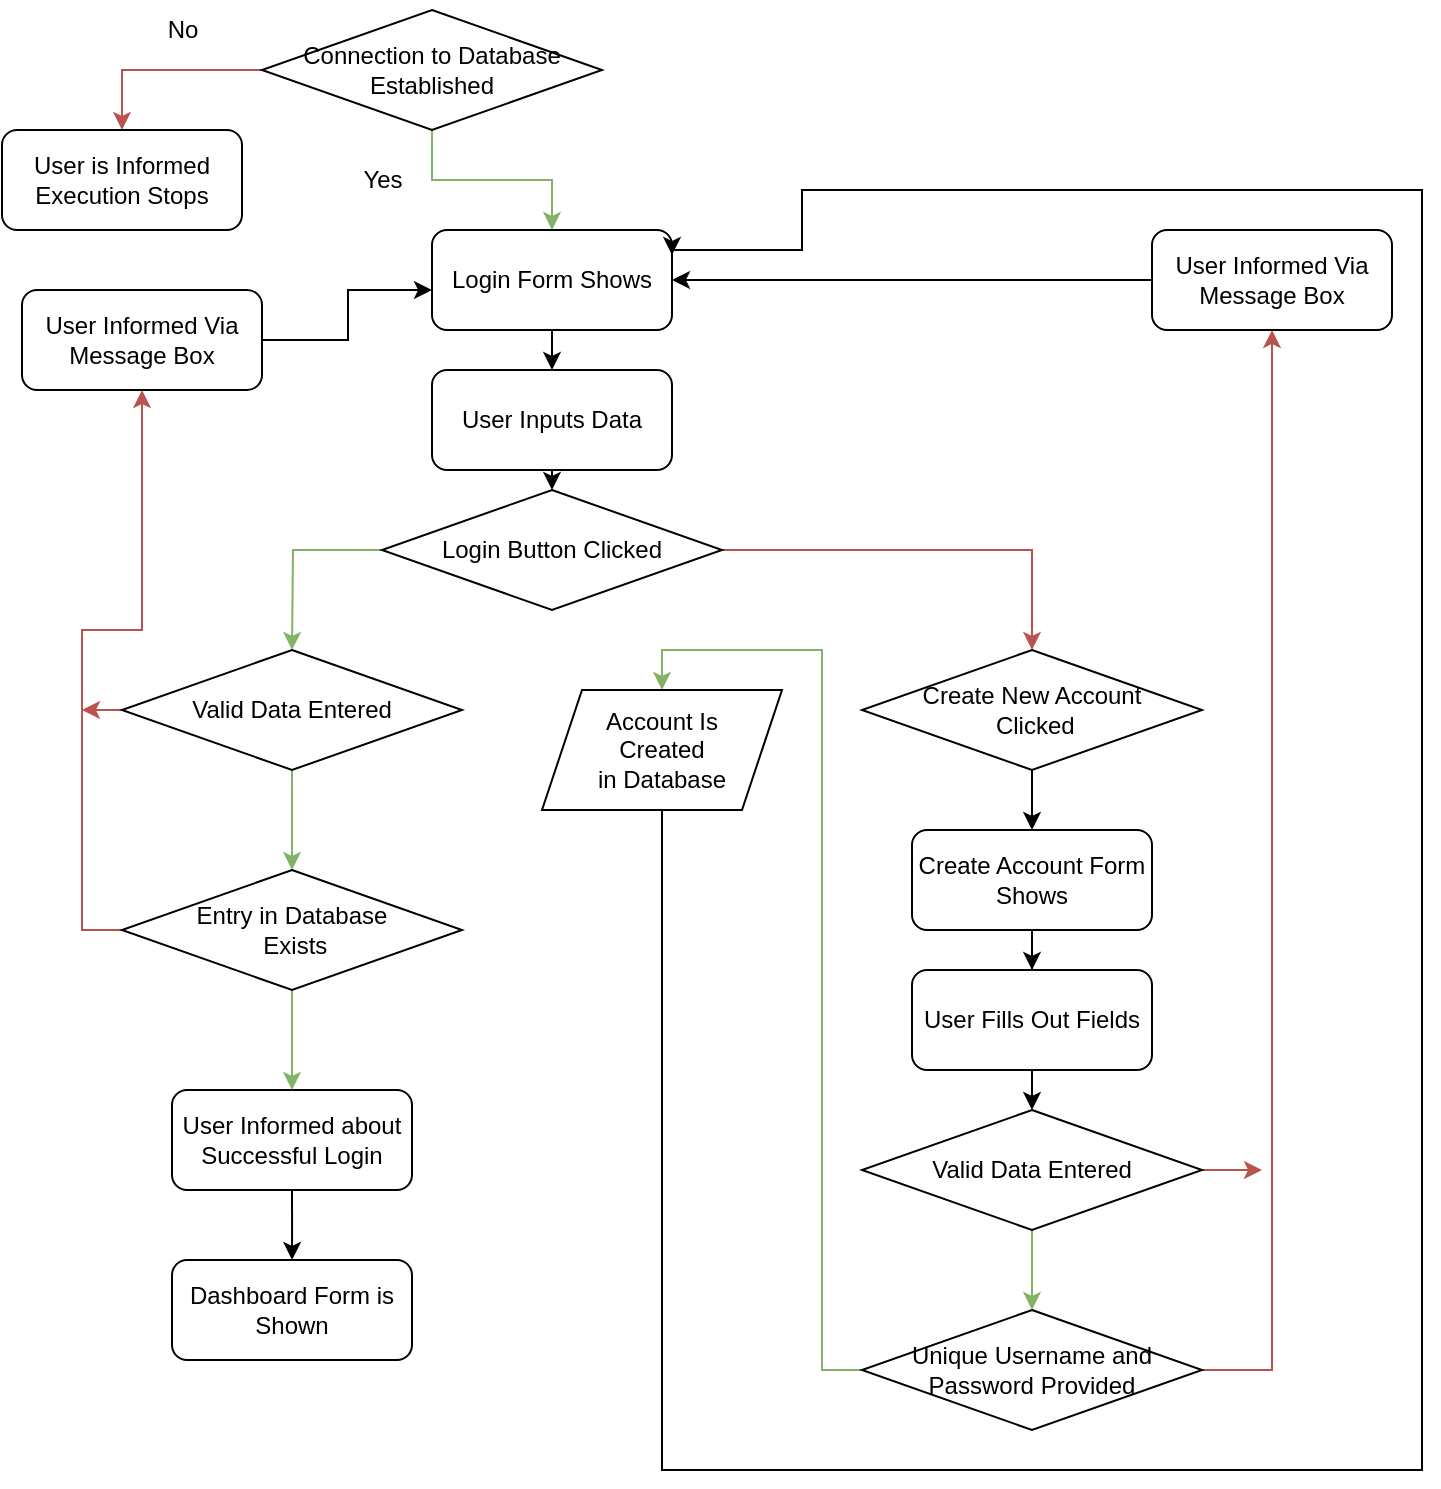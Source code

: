 <mxfile version="20.1.4" type="device"><diagram id="C5RBs43oDa-KdzZeNtuy" name="Page-1"><mxGraphModel dx="782" dy="738" grid="1" gridSize="10" guides="1" tooltips="1" connect="1" arrows="1" fold="1" page="1" pageScale="1" pageWidth="827" pageHeight="1169" math="0" shadow="0"><root><mxCell id="WIyWlLk6GJQsqaUBKTNV-0"/><mxCell id="WIyWlLk6GJQsqaUBKTNV-1" parent="WIyWlLk6GJQsqaUBKTNV-0"/><mxCell id="zmWzsqMIQw93ESFGkv99-2" style="edgeStyle=orthogonalEdgeStyle;rounded=0;orthogonalLoop=1;jettySize=auto;html=1;exitX=0;exitY=0.5;exitDx=0;exitDy=0;entryX=0.5;entryY=0;entryDx=0;entryDy=0;fillColor=#f8cecc;strokeColor=#b85450;" edge="1" parent="WIyWlLk6GJQsqaUBKTNV-1" source="zmWzsqMIQw93ESFGkv99-0" target="zmWzsqMIQw93ESFGkv99-1"><mxGeometry relative="1" as="geometry"/></mxCell><mxCell id="zmWzsqMIQw93ESFGkv99-6" style="edgeStyle=orthogonalEdgeStyle;rounded=0;orthogonalLoop=1;jettySize=auto;html=1;exitX=0.5;exitY=1;exitDx=0;exitDy=0;entryX=0.5;entryY=0;entryDx=0;entryDy=0;fillColor=#d5e8d4;strokeColor=#82b366;" edge="1" parent="WIyWlLk6GJQsqaUBKTNV-1" source="zmWzsqMIQw93ESFGkv99-0" target="zmWzsqMIQw93ESFGkv99-5"><mxGeometry relative="1" as="geometry"/></mxCell><mxCell id="zmWzsqMIQw93ESFGkv99-0" value="Connection to Database Established" style="rhombus;whiteSpace=wrap;html=1;" vertex="1" parent="WIyWlLk6GJQsqaUBKTNV-1"><mxGeometry x="140" y="10" width="170" height="60" as="geometry"/></mxCell><mxCell id="zmWzsqMIQw93ESFGkv99-1" value="User is Informed&lt;br&gt;Execution Stops" style="rounded=1;whiteSpace=wrap;html=1;" vertex="1" parent="WIyWlLk6GJQsqaUBKTNV-1"><mxGeometry x="10" y="70" width="120" height="50" as="geometry"/></mxCell><mxCell id="zmWzsqMIQw93ESFGkv99-3" value="No" style="text;html=1;align=center;verticalAlign=middle;resizable=0;points=[];autosize=1;strokeColor=none;fillColor=none;" vertex="1" parent="WIyWlLk6GJQsqaUBKTNV-1"><mxGeometry x="80" y="5" width="40" height="30" as="geometry"/></mxCell><mxCell id="zmWzsqMIQw93ESFGkv99-35" style="edgeStyle=orthogonalEdgeStyle;rounded=0;orthogonalLoop=1;jettySize=auto;html=1;exitX=0.5;exitY=1;exitDx=0;exitDy=0;entryX=0.5;entryY=0;entryDx=0;entryDy=0;" edge="1" parent="WIyWlLk6GJQsqaUBKTNV-1" source="zmWzsqMIQw93ESFGkv99-5" target="zmWzsqMIQw93ESFGkv99-34"><mxGeometry relative="1" as="geometry"/></mxCell><mxCell id="zmWzsqMIQw93ESFGkv99-5" value="Login Form Shows" style="rounded=1;whiteSpace=wrap;html=1;" vertex="1" parent="WIyWlLk6GJQsqaUBKTNV-1"><mxGeometry x="225" y="120" width="120" height="50" as="geometry"/></mxCell><mxCell id="zmWzsqMIQw93ESFGkv99-7" value="Yes" style="text;html=1;align=center;verticalAlign=middle;resizable=0;points=[];autosize=1;strokeColor=none;fillColor=none;" vertex="1" parent="WIyWlLk6GJQsqaUBKTNV-1"><mxGeometry x="180" y="80" width="40" height="30" as="geometry"/></mxCell><mxCell id="zmWzsqMIQw93ESFGkv99-12" style="edgeStyle=orthogonalEdgeStyle;rounded=0;orthogonalLoop=1;jettySize=auto;html=1;exitX=0;exitY=0.5;exitDx=0;exitDy=0;entryX=0.5;entryY=0;entryDx=0;entryDy=0;fillColor=#d5e8d4;strokeColor=#82b366;" edge="1" parent="WIyWlLk6GJQsqaUBKTNV-1" source="zmWzsqMIQw93ESFGkv99-8"><mxGeometry relative="1" as="geometry"><mxPoint x="155" y="330" as="targetPoint"/></mxGeometry></mxCell><mxCell id="zmWzsqMIQw93ESFGkv99-18" style="edgeStyle=orthogonalEdgeStyle;rounded=0;orthogonalLoop=1;jettySize=auto;html=1;exitX=1;exitY=0.5;exitDx=0;exitDy=0;entryX=0.5;entryY=0;entryDx=0;entryDy=0;fillColor=#f8cecc;strokeColor=#b85450;" edge="1" parent="WIyWlLk6GJQsqaUBKTNV-1" source="zmWzsqMIQw93ESFGkv99-8" target="zmWzsqMIQw93ESFGkv99-17"><mxGeometry relative="1" as="geometry"/></mxCell><mxCell id="zmWzsqMIQw93ESFGkv99-8" value="Login Button Clicked" style="rhombus;whiteSpace=wrap;html=1;" vertex="1" parent="WIyWlLk6GJQsqaUBKTNV-1"><mxGeometry x="200" y="250" width="170" height="60" as="geometry"/></mxCell><mxCell id="zmWzsqMIQw93ESFGkv99-15" style="edgeStyle=orthogonalEdgeStyle;rounded=0;orthogonalLoop=1;jettySize=auto;html=1;exitX=0.5;exitY=1;exitDx=0;exitDy=0;entryX=0.5;entryY=0;entryDx=0;entryDy=0;fillColor=#d5e8d4;strokeColor=#82b366;" edge="1" parent="WIyWlLk6GJQsqaUBKTNV-1"><mxGeometry relative="1" as="geometry"><mxPoint x="155" y="390" as="sourcePoint"/><mxPoint x="155" y="440" as="targetPoint"/></mxGeometry></mxCell><mxCell id="zmWzsqMIQw93ESFGkv99-33" style="edgeStyle=orthogonalEdgeStyle;rounded=0;orthogonalLoop=1;jettySize=auto;html=1;exitX=0;exitY=0.5;exitDx=0;exitDy=0;fillColor=#f8cecc;strokeColor=#b85450;" edge="1" parent="WIyWlLk6GJQsqaUBKTNV-1" source="zmWzsqMIQw93ESFGkv99-11"><mxGeometry relative="1" as="geometry"><mxPoint x="50" y="360.235" as="targetPoint"/></mxGeometry></mxCell><mxCell id="zmWzsqMIQw93ESFGkv99-11" value="Valid Data Entered" style="rhombus;whiteSpace=wrap;html=1;" vertex="1" parent="WIyWlLk6GJQsqaUBKTNV-1"><mxGeometry x="70" y="330" width="170" height="60" as="geometry"/></mxCell><mxCell id="zmWzsqMIQw93ESFGkv99-22" style="edgeStyle=orthogonalEdgeStyle;rounded=0;orthogonalLoop=1;jettySize=auto;html=1;exitX=0.5;exitY=1;exitDx=0;exitDy=0;" edge="1" parent="WIyWlLk6GJQsqaUBKTNV-1"><mxGeometry relative="1" as="geometry"><mxPoint x="155" y="600" as="sourcePoint"/><mxPoint x="155.059" y="635" as="targetPoint"/></mxGeometry></mxCell><mxCell id="zmWzsqMIQw93ESFGkv99-13" value="User Informed about&lt;br&gt;Successful Login" style="rounded=1;whiteSpace=wrap;html=1;" vertex="1" parent="WIyWlLk6GJQsqaUBKTNV-1"><mxGeometry x="95" y="550" width="120" height="50" as="geometry"/></mxCell><mxCell id="zmWzsqMIQw93ESFGkv99-16" style="edgeStyle=orthogonalEdgeStyle;rounded=0;orthogonalLoop=1;jettySize=auto;html=1;exitX=0.5;exitY=1;exitDx=0;exitDy=0;fillColor=#d5e8d4;strokeColor=#82b366;" edge="1" parent="WIyWlLk6GJQsqaUBKTNV-1"><mxGeometry relative="1" as="geometry"><mxPoint x="155" y="500" as="sourcePoint"/><mxPoint x="155" y="550" as="targetPoint"/></mxGeometry></mxCell><mxCell id="zmWzsqMIQw93ESFGkv99-31" style="edgeStyle=orthogonalEdgeStyle;rounded=0;orthogonalLoop=1;jettySize=auto;html=1;exitX=0;exitY=0.5;exitDx=0;exitDy=0;entryX=0.5;entryY=1;entryDx=0;entryDy=0;fillColor=#f8cecc;strokeColor=#b85450;" edge="1" parent="WIyWlLk6GJQsqaUBKTNV-1" source="zmWzsqMIQw93ESFGkv99-14" target="zmWzsqMIQw93ESFGkv99-27"><mxGeometry relative="1" as="geometry"/></mxCell><mxCell id="zmWzsqMIQw93ESFGkv99-14" value="Entry in Database&lt;br&gt;&amp;nbsp;Exists" style="rhombus;whiteSpace=wrap;html=1;" vertex="1" parent="WIyWlLk6GJQsqaUBKTNV-1"><mxGeometry x="70" y="440" width="170" height="60" as="geometry"/></mxCell><mxCell id="zmWzsqMIQw93ESFGkv99-20" style="edgeStyle=orthogonalEdgeStyle;rounded=0;orthogonalLoop=1;jettySize=auto;html=1;exitX=0.5;exitY=1;exitDx=0;exitDy=0;entryX=0.5;entryY=0;entryDx=0;entryDy=0;" edge="1" parent="WIyWlLk6GJQsqaUBKTNV-1" source="zmWzsqMIQw93ESFGkv99-17" target="zmWzsqMIQw93ESFGkv99-19"><mxGeometry relative="1" as="geometry"/></mxCell><mxCell id="zmWzsqMIQw93ESFGkv99-17" value="Create New Account&lt;br&gt;&amp;nbsp;Clicked" style="rhombus;whiteSpace=wrap;html=1;" vertex="1" parent="WIyWlLk6GJQsqaUBKTNV-1"><mxGeometry x="440" y="330" width="170" height="60" as="geometry"/></mxCell><mxCell id="zmWzsqMIQw93ESFGkv99-43" style="edgeStyle=orthogonalEdgeStyle;rounded=0;orthogonalLoop=1;jettySize=auto;html=1;exitX=0.5;exitY=1;exitDx=0;exitDy=0;" edge="1" parent="WIyWlLk6GJQsqaUBKTNV-1" source="zmWzsqMIQw93ESFGkv99-19" target="zmWzsqMIQw93ESFGkv99-41"><mxGeometry relative="1" as="geometry"/></mxCell><mxCell id="zmWzsqMIQw93ESFGkv99-19" value="Create Account Form Shows" style="rounded=1;whiteSpace=wrap;html=1;" vertex="1" parent="WIyWlLk6GJQsqaUBKTNV-1"><mxGeometry x="465" y="420" width="120" height="50" as="geometry"/></mxCell><mxCell id="zmWzsqMIQw93ESFGkv99-21" value="Dashboard Form is Shown" style="rounded=1;whiteSpace=wrap;html=1;" vertex="1" parent="WIyWlLk6GJQsqaUBKTNV-1"><mxGeometry x="95" y="635" width="120" height="50" as="geometry"/></mxCell><mxCell id="zmWzsqMIQw93ESFGkv99-26" style="edgeStyle=orthogonalEdgeStyle;rounded=0;orthogonalLoop=1;jettySize=auto;html=1;exitX=0.5;exitY=1;exitDx=0;exitDy=0;entryX=0.5;entryY=0;entryDx=0;entryDy=0;fillColor=#d5e8d4;strokeColor=#82b366;" edge="1" parent="WIyWlLk6GJQsqaUBKTNV-1" source="zmWzsqMIQw93ESFGkv99-23" target="zmWzsqMIQw93ESFGkv99-25"><mxGeometry relative="1" as="geometry"/></mxCell><mxCell id="zmWzsqMIQw93ESFGkv99-39" style="edgeStyle=orthogonalEdgeStyle;rounded=0;orthogonalLoop=1;jettySize=auto;html=1;exitX=1;exitY=0.5;exitDx=0;exitDy=0;fillColor=#f8cecc;strokeColor=#b85450;" edge="1" parent="WIyWlLk6GJQsqaUBKTNV-1" source="zmWzsqMIQw93ESFGkv99-23"><mxGeometry relative="1" as="geometry"><mxPoint x="640" y="590" as="targetPoint"/></mxGeometry></mxCell><mxCell id="zmWzsqMIQw93ESFGkv99-23" value="Valid Data Entered" style="rhombus;whiteSpace=wrap;html=1;" vertex="1" parent="WIyWlLk6GJQsqaUBKTNV-1"><mxGeometry x="440" y="560" width="170" height="60" as="geometry"/></mxCell><mxCell id="zmWzsqMIQw93ESFGkv99-38" style="edgeStyle=orthogonalEdgeStyle;rounded=0;orthogonalLoop=1;jettySize=auto;html=1;exitX=1;exitY=0.5;exitDx=0;exitDy=0;entryX=0.5;entryY=1;entryDx=0;entryDy=0;fillColor=#f8cecc;strokeColor=#b85450;" edge="1" parent="WIyWlLk6GJQsqaUBKTNV-1" source="zmWzsqMIQw93ESFGkv99-25" target="zmWzsqMIQw93ESFGkv99-37"><mxGeometry relative="1" as="geometry"/></mxCell><mxCell id="zmWzsqMIQw93ESFGkv99-46" style="edgeStyle=orthogonalEdgeStyle;rounded=0;orthogonalLoop=1;jettySize=auto;html=1;exitX=0;exitY=0.5;exitDx=0;exitDy=0;entryX=0.5;entryY=0;entryDx=0;entryDy=0;fillColor=#d5e8d4;strokeColor=#82b366;" edge="1" parent="WIyWlLk6GJQsqaUBKTNV-1" source="zmWzsqMIQw93ESFGkv99-25" target="zmWzsqMIQw93ESFGkv99-45"><mxGeometry relative="1" as="geometry"/></mxCell><mxCell id="zmWzsqMIQw93ESFGkv99-25" value="Unique Username and Password Provided" style="rhombus;whiteSpace=wrap;html=1;" vertex="1" parent="WIyWlLk6GJQsqaUBKTNV-1"><mxGeometry x="440" y="660" width="170" height="60" as="geometry"/></mxCell><mxCell id="zmWzsqMIQw93ESFGkv99-30" style="edgeStyle=orthogonalEdgeStyle;rounded=0;orthogonalLoop=1;jettySize=auto;html=1;exitX=1;exitY=0.5;exitDx=0;exitDy=0;" edge="1" parent="WIyWlLk6GJQsqaUBKTNV-1" source="zmWzsqMIQw93ESFGkv99-27"><mxGeometry relative="1" as="geometry"><mxPoint x="225" y="150" as="targetPoint"/><Array as="points"><mxPoint x="183" y="175"/><mxPoint x="183" y="150"/><mxPoint x="225" y="150"/></Array></mxGeometry></mxCell><mxCell id="zmWzsqMIQw93ESFGkv99-27" value="User Informed Via Message Box" style="rounded=1;whiteSpace=wrap;html=1;" vertex="1" parent="WIyWlLk6GJQsqaUBKTNV-1"><mxGeometry x="20" y="150" width="120" height="50" as="geometry"/></mxCell><mxCell id="zmWzsqMIQw93ESFGkv99-36" style="edgeStyle=orthogonalEdgeStyle;rounded=0;orthogonalLoop=1;jettySize=auto;html=1;exitX=0.5;exitY=1;exitDx=0;exitDy=0;entryX=0.5;entryY=0;entryDx=0;entryDy=0;" edge="1" parent="WIyWlLk6GJQsqaUBKTNV-1" source="zmWzsqMIQw93ESFGkv99-34" target="zmWzsqMIQw93ESFGkv99-8"><mxGeometry relative="1" as="geometry"/></mxCell><mxCell id="zmWzsqMIQw93ESFGkv99-34" value="User Inputs Data" style="rounded=1;whiteSpace=wrap;html=1;" vertex="1" parent="WIyWlLk6GJQsqaUBKTNV-1"><mxGeometry x="225" y="190" width="120" height="50" as="geometry"/></mxCell><mxCell id="zmWzsqMIQw93ESFGkv99-40" style="edgeStyle=orthogonalEdgeStyle;rounded=0;orthogonalLoop=1;jettySize=auto;html=1;exitX=0;exitY=0.5;exitDx=0;exitDy=0;entryX=1;entryY=0.5;entryDx=0;entryDy=0;" edge="1" parent="WIyWlLk6GJQsqaUBKTNV-1" source="zmWzsqMIQw93ESFGkv99-37" target="zmWzsqMIQw93ESFGkv99-5"><mxGeometry relative="1" as="geometry"/></mxCell><mxCell id="zmWzsqMIQw93ESFGkv99-37" value="User Informed Via Message Box" style="rounded=1;whiteSpace=wrap;html=1;" vertex="1" parent="WIyWlLk6GJQsqaUBKTNV-1"><mxGeometry x="585" y="120" width="120" height="50" as="geometry"/></mxCell><mxCell id="zmWzsqMIQw93ESFGkv99-44" style="edgeStyle=orthogonalEdgeStyle;rounded=0;orthogonalLoop=1;jettySize=auto;html=1;exitX=0.5;exitY=1;exitDx=0;exitDy=0;entryX=0.5;entryY=0;entryDx=0;entryDy=0;" edge="1" parent="WIyWlLk6GJQsqaUBKTNV-1" source="zmWzsqMIQw93ESFGkv99-41" target="zmWzsqMIQw93ESFGkv99-23"><mxGeometry relative="1" as="geometry"/></mxCell><mxCell id="zmWzsqMIQw93ESFGkv99-41" value="User Fills Out Fields" style="rounded=1;whiteSpace=wrap;html=1;" vertex="1" parent="WIyWlLk6GJQsqaUBKTNV-1"><mxGeometry x="465" y="490" width="120" height="50" as="geometry"/></mxCell><mxCell id="zmWzsqMIQw93ESFGkv99-47" style="edgeStyle=orthogonalEdgeStyle;rounded=0;orthogonalLoop=1;jettySize=auto;html=1;exitX=0.5;exitY=1;exitDx=0;exitDy=0;entryX=1;entryY=0.25;entryDx=0;entryDy=0;" edge="1" parent="WIyWlLk6GJQsqaUBKTNV-1" source="zmWzsqMIQw93ESFGkv99-45" target="zmWzsqMIQw93ESFGkv99-5"><mxGeometry relative="1" as="geometry"><mxPoint x="350" y="130" as="targetPoint"/><Array as="points"><mxPoint x="340" y="740"/><mxPoint x="720" y="740"/><mxPoint x="720" y="100"/><mxPoint x="410" y="100"/><mxPoint x="410" y="130"/><mxPoint x="345" y="130"/></Array></mxGeometry></mxCell><mxCell id="zmWzsqMIQw93ESFGkv99-45" value="Account Is&lt;br&gt;Created&lt;br&gt;in Database" style="shape=parallelogram;perimeter=parallelogramPerimeter;whiteSpace=wrap;html=1;fixedSize=1;" vertex="1" parent="WIyWlLk6GJQsqaUBKTNV-1"><mxGeometry x="280" y="350" width="120" height="60" as="geometry"/></mxCell></root></mxGraphModel></diagram></mxfile>